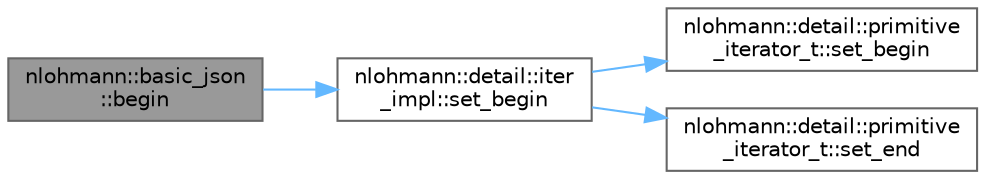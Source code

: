 digraph "nlohmann::basic_json::begin"
{
 // LATEX_PDF_SIZE
  bgcolor="transparent";
  edge [fontname=Helvetica,fontsize=10,labelfontname=Helvetica,labelfontsize=10];
  node [fontname=Helvetica,fontsize=10,shape=box,height=0.2,width=0.4];
  rankdir="LR";
  Node1 [label="nlohmann::basic_json\l::begin",height=0.2,width=0.4,color="gray40", fillcolor="grey60", style="filled", fontcolor="black",tooltip="returns an iterator to the first element"];
  Node1 -> Node2 [color="steelblue1",style="solid"];
  Node2 [label="nlohmann::detail::iter\l_impl::set_begin",height=0.2,width=0.4,color="grey40", fillcolor="white", style="filled",URL="$a02011.html#a5d5f92c7f6848814bc82cf7e4e541820",tooltip="set the iterator to the first value"];
  Node2 -> Node3 [color="steelblue1",style="solid"];
  Node3 [label="nlohmann::detail::primitive\l_iterator_t::set_begin",height=0.2,width=0.4,color="grey40", fillcolor="white", style="filled",URL="$a02003.html#a9d9b005906106e12aed738f97d7fee42",tooltip="set iterator to a defined beginning"];
  Node2 -> Node4 [color="steelblue1",style="solid"];
  Node4 [label="nlohmann::detail::primitive\l_iterator_t::set_end",height=0.2,width=0.4,color="grey40", fillcolor="white", style="filled",URL="$a02003.html#ad26a823483846a12d890c3feed3097eb",tooltip="set iterator to a defined past the end"];
}
